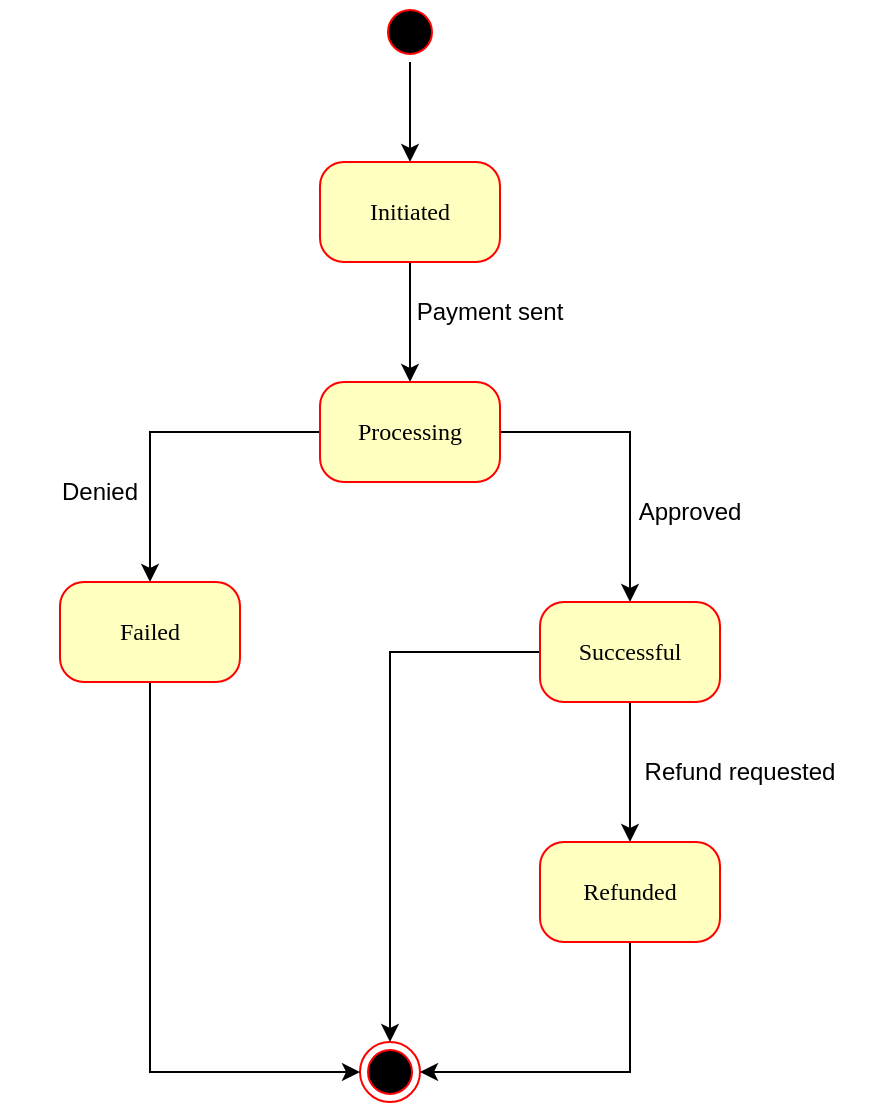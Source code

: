 <mxfile version="26.2.14">
  <diagram name="Page-1" id="KnrCR5sOVeTMIb3CCmff">
    <mxGraphModel dx="872" dy="439" grid="1" gridSize="10" guides="1" tooltips="1" connect="1" arrows="1" fold="1" page="1" pageScale="1" pageWidth="850" pageHeight="1100" math="0" shadow="0">
      <root>
        <mxCell id="0" />
        <mxCell id="1" parent="0" />
        <mxCell id="ZE31EJtjhi86TVzNSHo_-1" style="edgeStyle=orthogonalEdgeStyle;rounded=0;orthogonalLoop=1;jettySize=auto;html=1;entryX=0.5;entryY=0;entryDx=0;entryDy=0;" edge="1" parent="1" source="ZE31EJtjhi86TVzNSHo_-2" target="ZE31EJtjhi86TVzNSHo_-4">
          <mxGeometry relative="1" as="geometry" />
        </mxCell>
        <mxCell id="ZE31EJtjhi86TVzNSHo_-2" value="" style="ellipse;html=1;shape=startState;fillColor=#000000;strokeColor=#ff0000;rounded=1;shadow=0;comic=0;labelBackgroundColor=none;fontFamily=Verdana;fontSize=12;fontColor=#000000;align=center;direction=south;" vertex="1" parent="1">
          <mxGeometry x="410" y="60" width="30" height="30" as="geometry" />
        </mxCell>
        <mxCell id="ZE31EJtjhi86TVzNSHo_-3" style="edgeStyle=orthogonalEdgeStyle;rounded=0;orthogonalLoop=1;jettySize=auto;html=1;entryX=0.5;entryY=0;entryDx=0;entryDy=0;strokeColor=light-dark(#000000,#EDEDED);" edge="1" parent="1" source="ZE31EJtjhi86TVzNSHo_-4" target="ZE31EJtjhi86TVzNSHo_-8">
          <mxGeometry relative="1" as="geometry" />
        </mxCell>
        <mxCell id="ZE31EJtjhi86TVzNSHo_-4" value="Initiated" style="rounded=1;whiteSpace=wrap;html=1;arcSize=24;fillColor=#ffffc0;strokeColor=#ff0000;shadow=0;comic=0;labelBackgroundColor=none;fontFamily=Verdana;fontSize=12;fontColor=#000000;align=center;" vertex="1" parent="1">
          <mxGeometry x="380" y="140" width="90" height="50" as="geometry" />
        </mxCell>
        <mxCell id="ZE31EJtjhi86TVzNSHo_-5" value="" style="ellipse;html=1;shape=endState;fillColor=#000000;strokeColor=#ff0000;rounded=1;shadow=0;comic=0;labelBackgroundColor=none;fontFamily=Verdana;fontSize=12;fontColor=#000000;align=center;" vertex="1" parent="1">
          <mxGeometry x="400" y="580" width="30" height="30" as="geometry" />
        </mxCell>
        <mxCell id="ZE31EJtjhi86TVzNSHo_-6" style="edgeStyle=orthogonalEdgeStyle;rounded=0;orthogonalLoop=1;jettySize=auto;html=1;entryX=0.5;entryY=0;entryDx=0;entryDy=0;" edge="1" parent="1" source="ZE31EJtjhi86TVzNSHo_-8" target="ZE31EJtjhi86TVzNSHo_-11">
          <mxGeometry relative="1" as="geometry" />
        </mxCell>
        <mxCell id="ZE31EJtjhi86TVzNSHo_-7" style="edgeStyle=orthogonalEdgeStyle;rounded=0;orthogonalLoop=1;jettySize=auto;html=1;entryX=0.5;entryY=0;entryDx=0;entryDy=0;" edge="1" parent="1" source="ZE31EJtjhi86TVzNSHo_-8" target="ZE31EJtjhi86TVzNSHo_-13">
          <mxGeometry relative="1" as="geometry" />
        </mxCell>
        <mxCell id="ZE31EJtjhi86TVzNSHo_-8" value="Processing" style="rounded=1;whiteSpace=wrap;html=1;arcSize=24;fillColor=#ffffc0;strokeColor=#ff0000;shadow=0;comic=0;labelBackgroundColor=none;fontFamily=Verdana;fontSize=12;fontColor=#000000;align=center;" vertex="1" parent="1">
          <mxGeometry x="380" y="250" width="90" height="50" as="geometry" />
        </mxCell>
        <mxCell id="ZE31EJtjhi86TVzNSHo_-9" value="Payment sent" style="text;html=1;align=center;verticalAlign=middle;whiteSpace=wrap;rounded=0;" vertex="1" parent="1">
          <mxGeometry x="410" y="200" width="110" height="30" as="geometry" />
        </mxCell>
        <mxCell id="ZE31EJtjhi86TVzNSHo_-10" style="edgeStyle=orthogonalEdgeStyle;rounded=0;orthogonalLoop=1;jettySize=auto;html=1;entryX=0;entryY=0.5;entryDx=0;entryDy=0;" edge="1" parent="1" source="ZE31EJtjhi86TVzNSHo_-11" target="ZE31EJtjhi86TVzNSHo_-5">
          <mxGeometry relative="1" as="geometry">
            <Array as="points">
              <mxPoint x="295" y="595" />
            </Array>
          </mxGeometry>
        </mxCell>
        <mxCell id="ZE31EJtjhi86TVzNSHo_-11" value="Failed" style="rounded=1;whiteSpace=wrap;html=1;arcSize=24;fillColor=#ffffc0;strokeColor=#ff0000;shadow=0;comic=0;labelBackgroundColor=none;fontFamily=Verdana;fontSize=12;fontColor=#000000;align=center;" vertex="1" parent="1">
          <mxGeometry x="250" y="350" width="90" height="50" as="geometry" />
        </mxCell>
        <mxCell id="ZE31EJtjhi86TVzNSHo_-12" style="edgeStyle=orthogonalEdgeStyle;rounded=0;orthogonalLoop=1;jettySize=auto;html=1;entryX=0.5;entryY=0;entryDx=0;entryDy=0;" edge="1" parent="1" source="ZE31EJtjhi86TVzNSHo_-13" target="ZE31EJtjhi86TVzNSHo_-17">
          <mxGeometry relative="1" as="geometry" />
        </mxCell>
        <mxCell id="ZE31EJtjhi86TVzNSHo_-22" style="edgeStyle=orthogonalEdgeStyle;rounded=0;orthogonalLoop=1;jettySize=auto;html=1;entryX=0.5;entryY=0;entryDx=0;entryDy=0;" edge="1" parent="1" source="ZE31EJtjhi86TVzNSHo_-13" target="ZE31EJtjhi86TVzNSHo_-5">
          <mxGeometry relative="1" as="geometry" />
        </mxCell>
        <mxCell id="ZE31EJtjhi86TVzNSHo_-13" value="Successful" style="rounded=1;whiteSpace=wrap;html=1;arcSize=24;fillColor=#ffffc0;strokeColor=#ff0000;shadow=0;comic=0;labelBackgroundColor=none;fontFamily=Verdana;fontSize=12;fontColor=#000000;align=center;" vertex="1" parent="1">
          <mxGeometry x="490" y="360" width="90" height="50" as="geometry" />
        </mxCell>
        <mxCell id="ZE31EJtjhi86TVzNSHo_-14" value="Approved " style="text;html=1;align=center;verticalAlign=middle;whiteSpace=wrap;rounded=0;" vertex="1" parent="1">
          <mxGeometry x="520" y="300" width="90" height="30" as="geometry" />
        </mxCell>
        <mxCell id="ZE31EJtjhi86TVzNSHo_-15" value="Refund requested" style="text;html=1;align=center;verticalAlign=middle;whiteSpace=wrap;rounded=0;" vertex="1" parent="1">
          <mxGeometry x="520" y="430" width="140" height="30" as="geometry" />
        </mxCell>
        <mxCell id="ZE31EJtjhi86TVzNSHo_-16" style="edgeStyle=orthogonalEdgeStyle;rounded=0;orthogonalLoop=1;jettySize=auto;html=1;" edge="1" parent="1" source="ZE31EJtjhi86TVzNSHo_-17" target="ZE31EJtjhi86TVzNSHo_-5">
          <mxGeometry relative="1" as="geometry">
            <Array as="points">
              <mxPoint x="535" y="595" />
            </Array>
          </mxGeometry>
        </mxCell>
        <mxCell id="ZE31EJtjhi86TVzNSHo_-17" value="Refunded" style="rounded=1;whiteSpace=wrap;html=1;arcSize=24;fillColor=#ffffc0;strokeColor=#ff0000;shadow=0;comic=0;labelBackgroundColor=none;fontFamily=Verdana;fontSize=12;fontColor=#000000;align=center;" vertex="1" parent="1">
          <mxGeometry x="490" y="480" width="90" height="50" as="geometry" />
        </mxCell>
        <mxCell id="ZE31EJtjhi86TVzNSHo_-18" value="Denied" style="text;html=1;align=center;verticalAlign=middle;whiteSpace=wrap;rounded=0;" vertex="1" parent="1">
          <mxGeometry x="220" y="290" width="100" height="30" as="geometry" />
        </mxCell>
      </root>
    </mxGraphModel>
  </diagram>
</mxfile>
